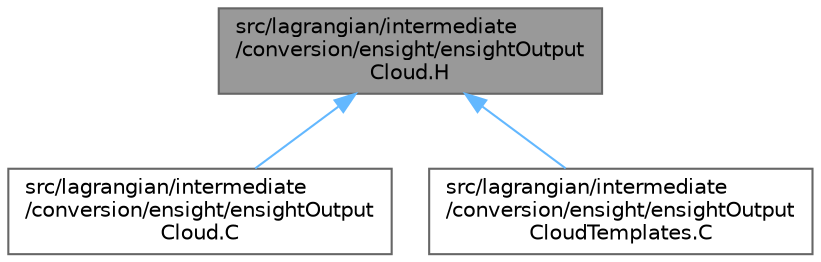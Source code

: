 digraph "src/lagrangian/intermediate/conversion/ensight/ensightOutputCloud.H"
{
 // LATEX_PDF_SIZE
  bgcolor="transparent";
  edge [fontname=Helvetica,fontsize=10,labelfontname=Helvetica,labelfontsize=10];
  node [fontname=Helvetica,fontsize=10,shape=box,height=0.2,width=0.4];
  Node1 [id="Node000001",label="src/lagrangian/intermediate\l/conversion/ensight/ensightOutput\lCloud.H",height=0.2,width=0.4,color="gray40", fillcolor="grey60", style="filled", fontcolor="black",tooltip="A collection of functions for writing clouds as ensight file content."];
  Node1 -> Node2 [id="edge1_Node000001_Node000002",dir="back",color="steelblue1",style="solid",tooltip=" "];
  Node2 [id="Node000002",label="src/lagrangian/intermediate\l/conversion/ensight/ensightOutput\lCloud.C",height=0.2,width=0.4,color="grey40", fillcolor="white", style="filled",URL="$ensightOutputCloud_8C.html",tooltip=" "];
  Node1 -> Node3 [id="edge2_Node000001_Node000003",dir="back",color="steelblue1",style="solid",tooltip=" "];
  Node3 [id="Node000003",label="src/lagrangian/intermediate\l/conversion/ensight/ensightOutput\lCloudTemplates.C",height=0.2,width=0.4,color="grey40", fillcolor="white", style="filled",URL="$ensightOutputCloudTemplates_8C.html",tooltip=" "];
}
